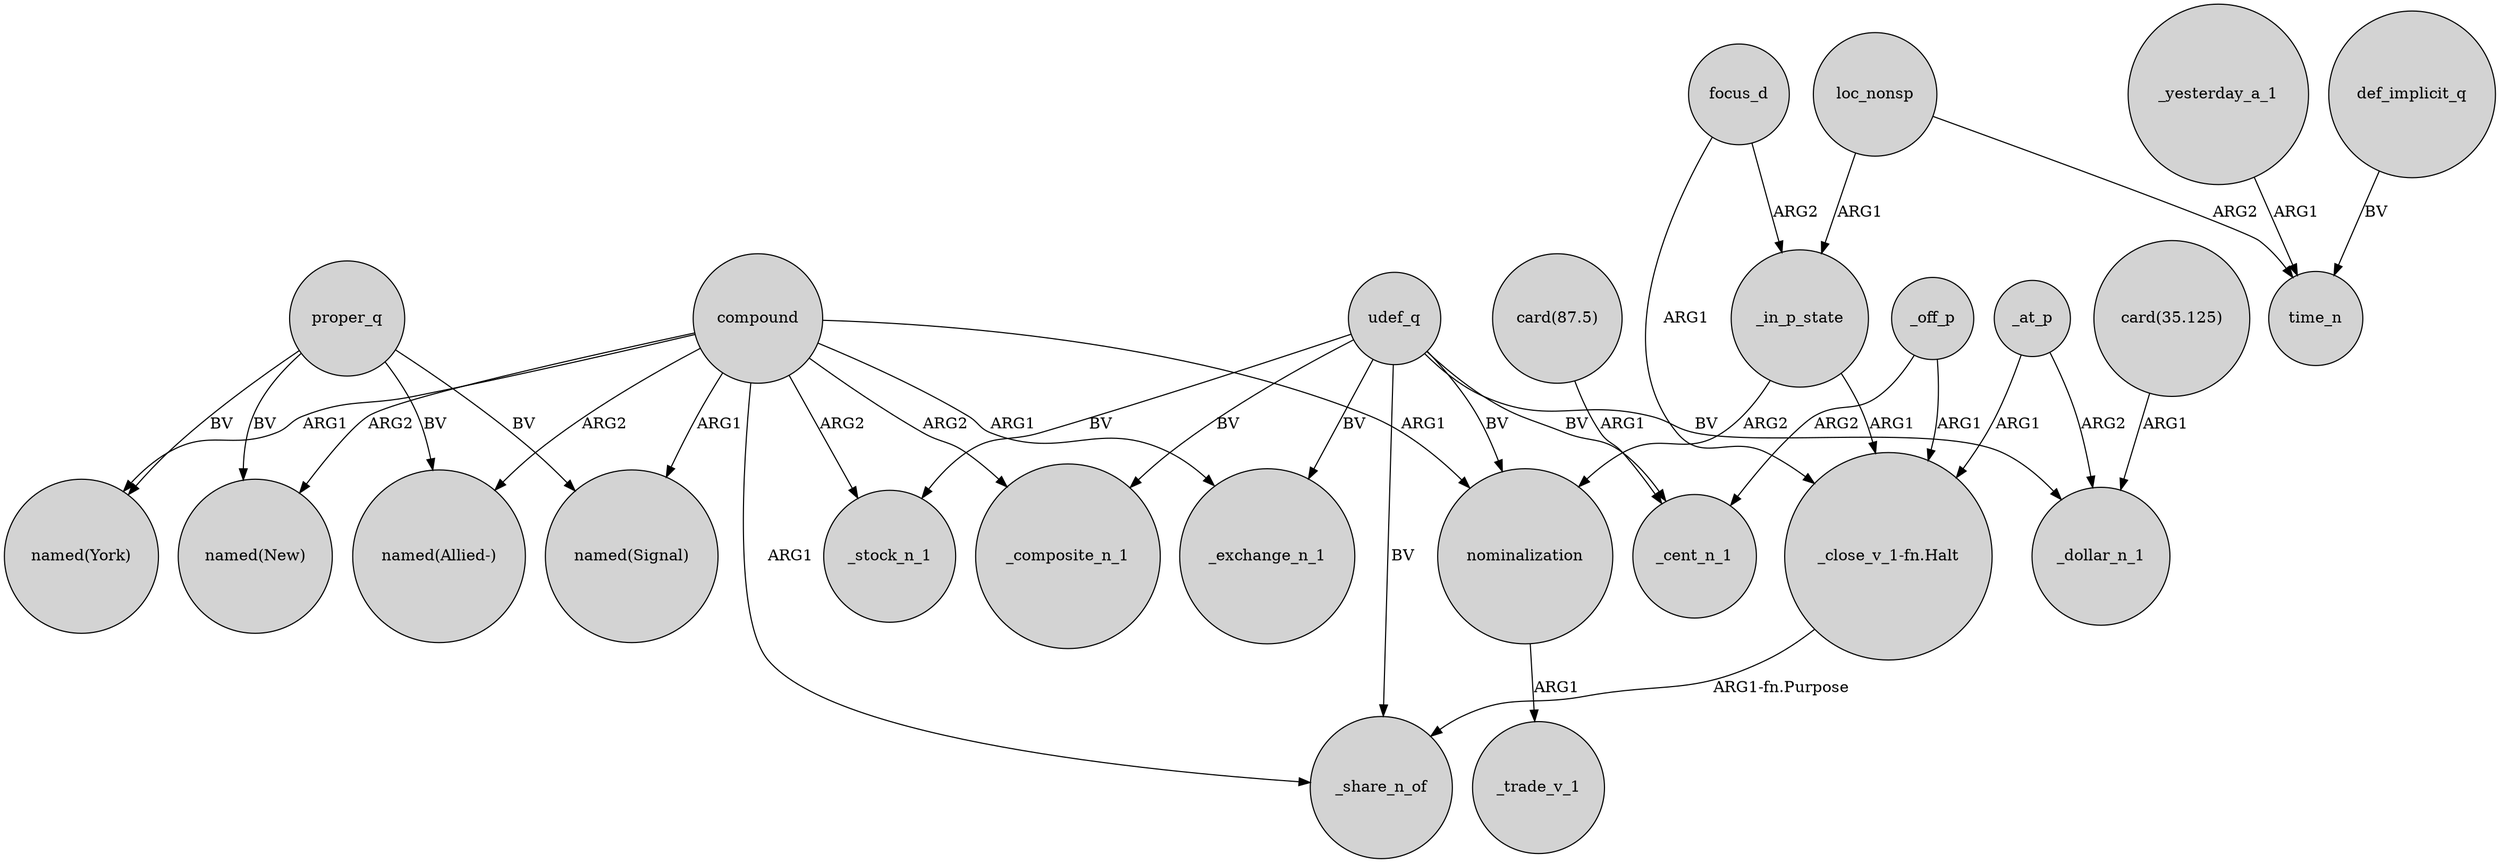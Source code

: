 digraph {
	node [shape=circle style=filled]
	_in_p_state -> nominalization [label=ARG2]
	_off_p -> _cent_n_1 [label=ARG2]
	focus_d -> "_close_v_1-fn.Halt" [label=ARG1]
	focus_d -> _in_p_state [label=ARG2]
	"card(87.5)" -> _cent_n_1 [label=ARG1]
	proper_q -> "named(Allied-)" [label=BV]
	_in_p_state -> "_close_v_1-fn.Halt" [label=ARG1]
	compound -> "named(Allied-)" [label=ARG2]
	compound -> "named(New)" [label=ARG2]
	compound -> _share_n_of [label=ARG1]
	proper_q -> "named(New)" [label=BV]
	udef_q -> nominalization [label=BV]
	udef_q -> _exchange_n_1 [label=BV]
	_yesterday_a_1 -> time_n [label=ARG1]
	compound -> "named(Signal)" [label=ARG1]
	_off_p -> "_close_v_1-fn.Halt" [label=ARG1]
	udef_q -> _cent_n_1 [label=BV]
	compound -> _exchange_n_1 [label=ARG1]
	proper_q -> "named(York)" [label=BV]
	compound -> nominalization [label=ARG1]
	"card(35.125)" -> _dollar_n_1 [label=ARG1]
	udef_q -> _stock_n_1 [label=BV]
	_at_p -> _dollar_n_1 [label=ARG2]
	proper_q -> "named(Signal)" [label=BV]
	udef_q -> _share_n_of [label=BV]
	_at_p -> "_close_v_1-fn.Halt" [label=ARG1]
	compound -> _stock_n_1 [label=ARG2]
	udef_q -> _dollar_n_1 [label=BV]
	udef_q -> _composite_n_1 [label=BV]
	loc_nonsp -> time_n [label=ARG2]
	compound -> "named(York)" [label=ARG1]
	def_implicit_q -> time_n [label=BV]
	compound -> _composite_n_1 [label=ARG2]
	"_close_v_1-fn.Halt" -> _share_n_of [label="ARG1-fn.Purpose"]
	loc_nonsp -> _in_p_state [label=ARG1]
	nominalization -> _trade_v_1 [label=ARG1]
}
